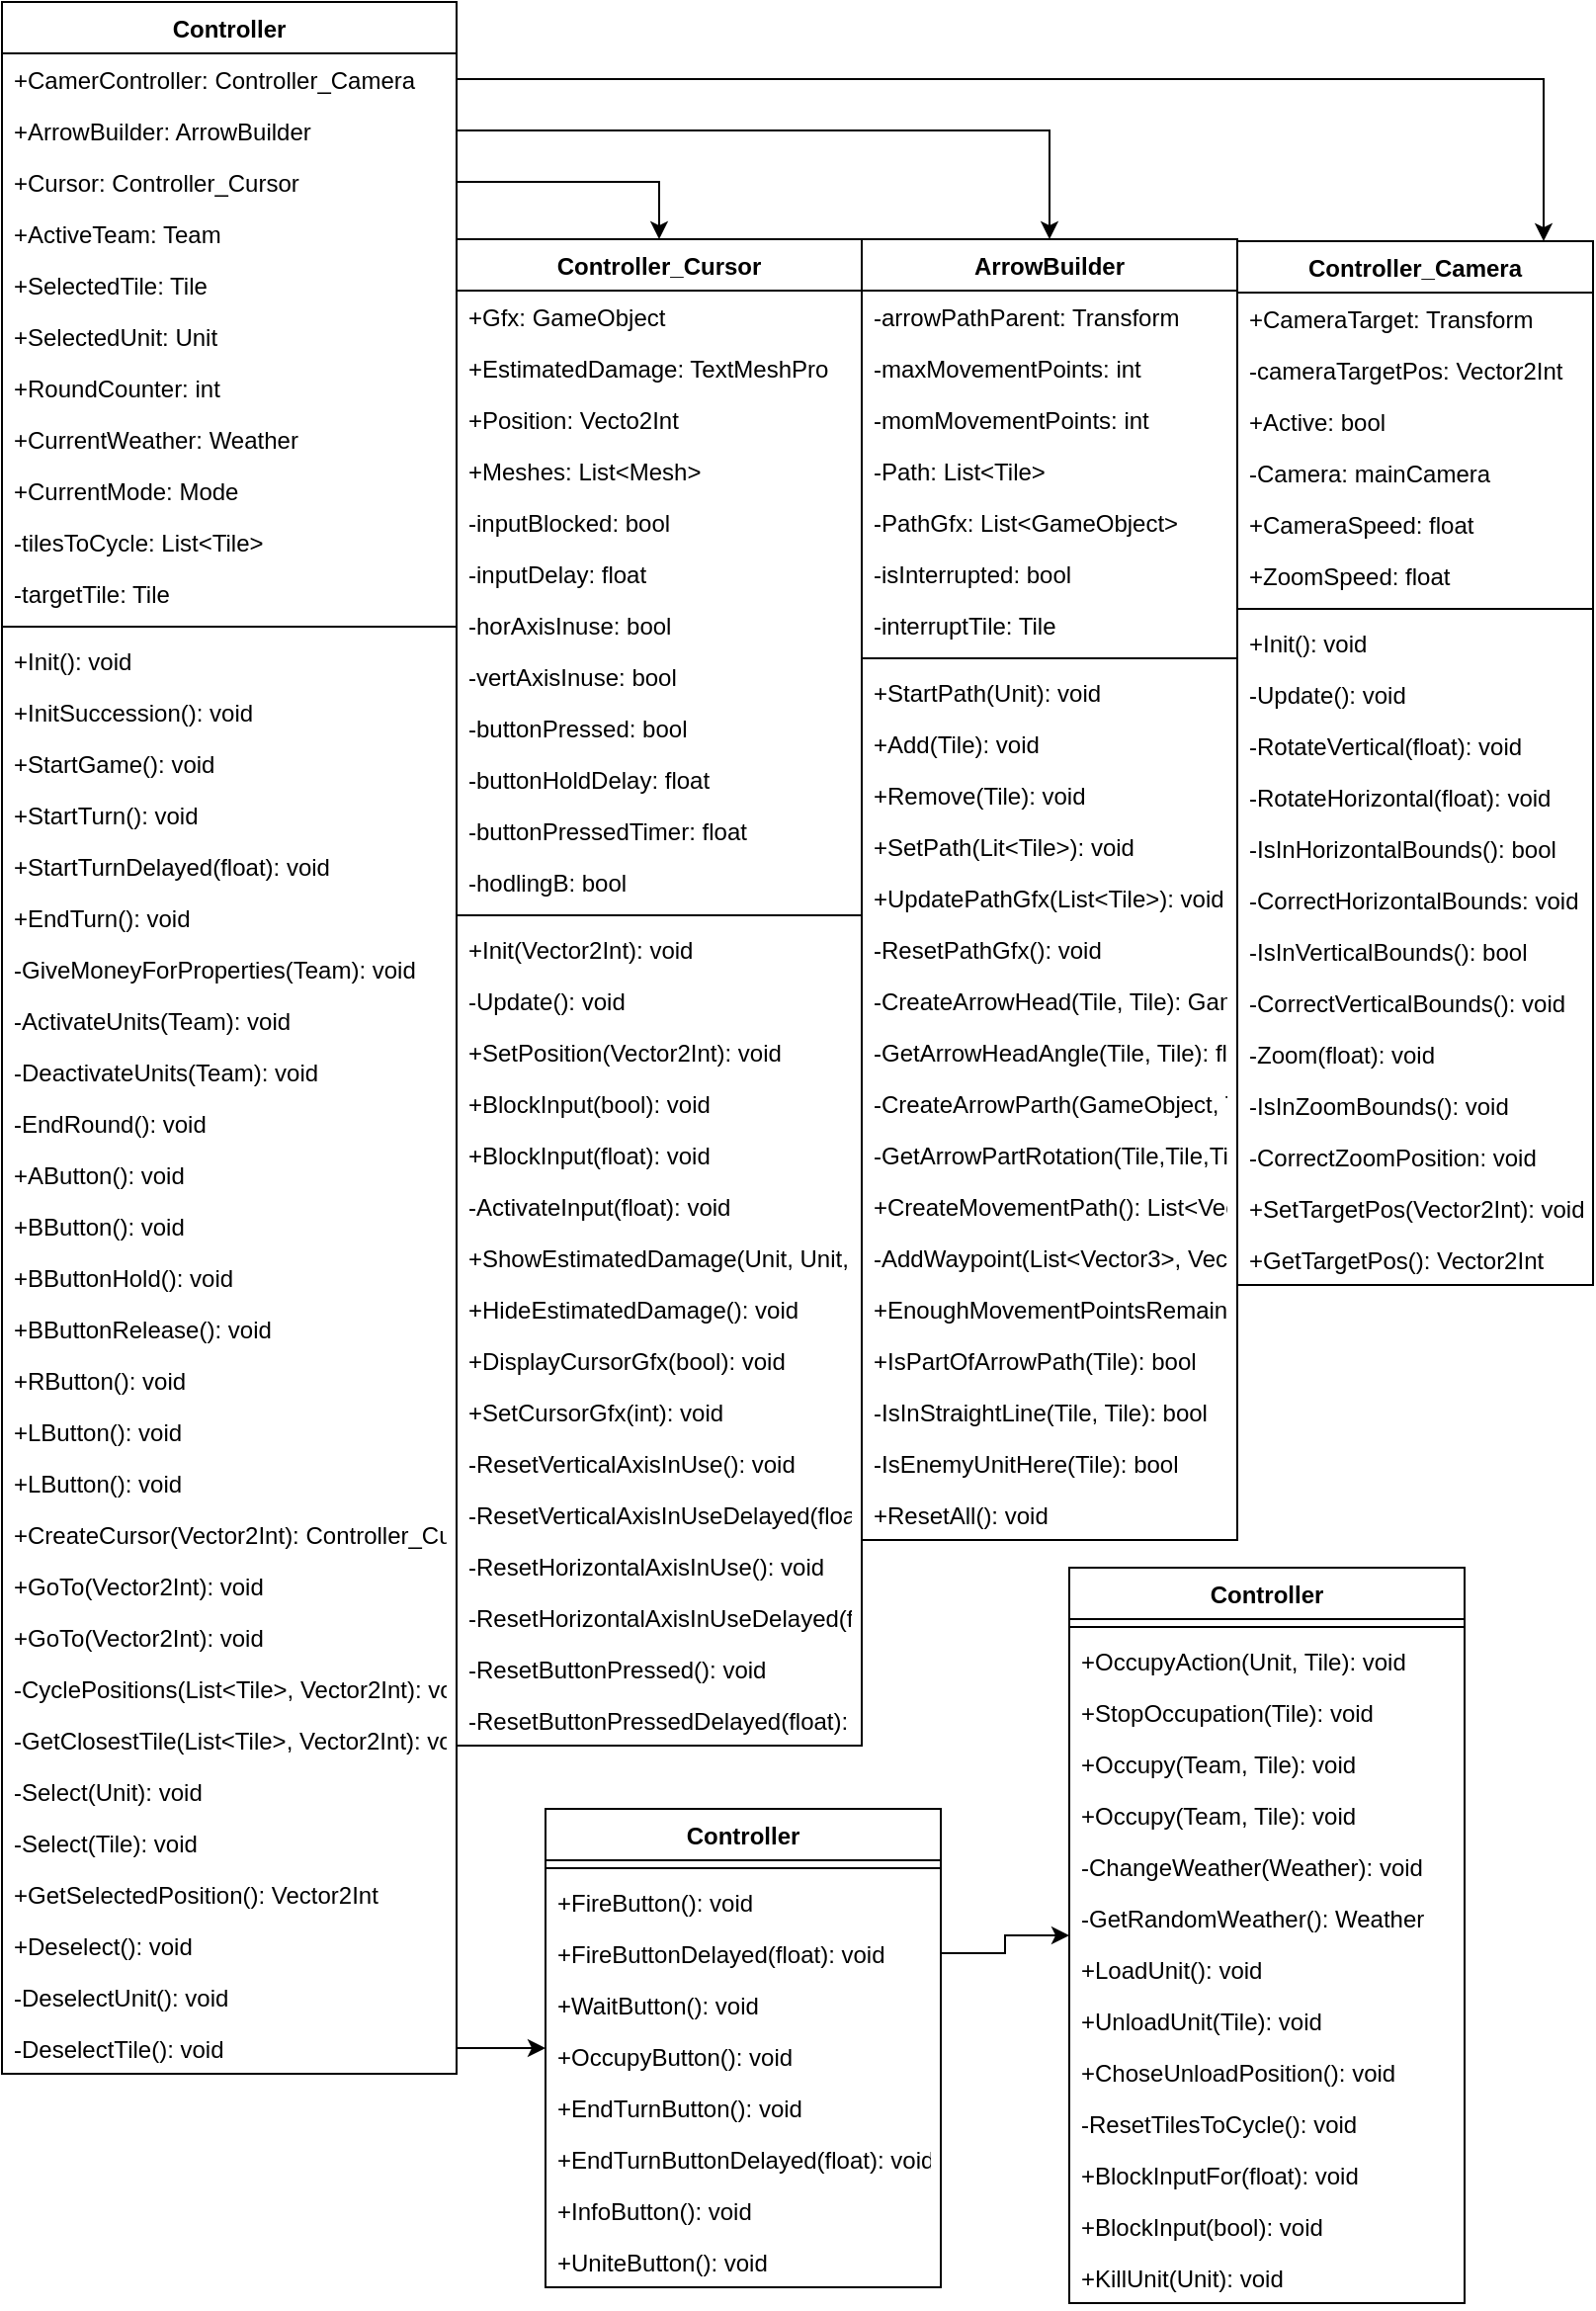 <mxfile pages="1" version="11.2.3" type="device"><diagram id="jUNLaqBhP2orCEjsj9eJ" name="Page-1"><mxGraphModel dx="1422" dy="771" grid="1" gridSize="10" guides="1" tooltips="1" connect="1" arrows="1" fold="1" page="1" pageScale="1" pageWidth="827" pageHeight="1169" math="0" shadow="0"><root><mxCell id="0"/><mxCell id="1" parent="0"/><mxCell id="nYcJ9a5ZIJNiOJk-tny_-1" value="Controller" style="swimlane;fontStyle=1;align=center;verticalAlign=top;childLayout=stackLayout;horizontal=1;startSize=26;horizontalStack=0;resizeParent=1;resizeParentMax=0;resizeLast=0;collapsible=1;marginBottom=0;" vertex="1" parent="1"><mxGeometry width="230" height="1048" as="geometry"/></mxCell><mxCell id="nYcJ9a5ZIJNiOJk-tny_-2" value="+CamerController: Controller_Camera" style="text;strokeColor=none;fillColor=none;align=left;verticalAlign=top;spacingLeft=4;spacingRight=4;overflow=hidden;rotatable=0;points=[[0,0.5],[1,0.5]];portConstraint=eastwest;" vertex="1" parent="nYcJ9a5ZIJNiOJk-tny_-1"><mxGeometry y="26" width="230" height="26" as="geometry"/></mxCell><mxCell id="nYcJ9a5ZIJNiOJk-tny_-5" value="+ArrowBuilder: ArrowBuilder" style="text;strokeColor=none;fillColor=none;align=left;verticalAlign=top;spacingLeft=4;spacingRight=4;overflow=hidden;rotatable=0;points=[[0,0.5],[1,0.5]];portConstraint=eastwest;" vertex="1" parent="nYcJ9a5ZIJNiOJk-tny_-1"><mxGeometry y="52" width="230" height="26" as="geometry"/></mxCell><mxCell id="nYcJ9a5ZIJNiOJk-tny_-6" value="+Cursor: Controller_Cursor" style="text;strokeColor=none;fillColor=none;align=left;verticalAlign=top;spacingLeft=4;spacingRight=4;overflow=hidden;rotatable=0;points=[[0,0.5],[1,0.5]];portConstraint=eastwest;" vertex="1" parent="nYcJ9a5ZIJNiOJk-tny_-1"><mxGeometry y="78" width="230" height="26" as="geometry"/></mxCell><mxCell id="nYcJ9a5ZIJNiOJk-tny_-7" value="+ActiveTeam: Team" style="text;strokeColor=none;fillColor=none;align=left;verticalAlign=top;spacingLeft=4;spacingRight=4;overflow=hidden;rotatable=0;points=[[0,0.5],[1,0.5]];portConstraint=eastwest;" vertex="1" parent="nYcJ9a5ZIJNiOJk-tny_-1"><mxGeometry y="104" width="230" height="26" as="geometry"/></mxCell><mxCell id="nYcJ9a5ZIJNiOJk-tny_-8" value="+SelectedTile: Tile" style="text;strokeColor=none;fillColor=none;align=left;verticalAlign=top;spacingLeft=4;spacingRight=4;overflow=hidden;rotatable=0;points=[[0,0.5],[1,0.5]];portConstraint=eastwest;" vertex="1" parent="nYcJ9a5ZIJNiOJk-tny_-1"><mxGeometry y="130" width="230" height="26" as="geometry"/></mxCell><mxCell id="nYcJ9a5ZIJNiOJk-tny_-9" value="+SelectedUnit: Unit" style="text;strokeColor=none;fillColor=none;align=left;verticalAlign=top;spacingLeft=4;spacingRight=4;overflow=hidden;rotatable=0;points=[[0,0.5],[1,0.5]];portConstraint=eastwest;" vertex="1" parent="nYcJ9a5ZIJNiOJk-tny_-1"><mxGeometry y="156" width="230" height="26" as="geometry"/></mxCell><mxCell id="nYcJ9a5ZIJNiOJk-tny_-10" value="+RoundCounter: int" style="text;strokeColor=none;fillColor=none;align=left;verticalAlign=top;spacingLeft=4;spacingRight=4;overflow=hidden;rotatable=0;points=[[0,0.5],[1,0.5]];portConstraint=eastwest;" vertex="1" parent="nYcJ9a5ZIJNiOJk-tny_-1"><mxGeometry y="182" width="230" height="26" as="geometry"/></mxCell><mxCell id="nYcJ9a5ZIJNiOJk-tny_-11" value="+CurrentWeather: Weather" style="text;strokeColor=none;fillColor=none;align=left;verticalAlign=top;spacingLeft=4;spacingRight=4;overflow=hidden;rotatable=0;points=[[0,0.5],[1,0.5]];portConstraint=eastwest;" vertex="1" parent="nYcJ9a5ZIJNiOJk-tny_-1"><mxGeometry y="208" width="230" height="26" as="geometry"/></mxCell><mxCell id="nYcJ9a5ZIJNiOJk-tny_-12" value="+CurrentMode: Mode" style="text;strokeColor=none;fillColor=none;align=left;verticalAlign=top;spacingLeft=4;spacingRight=4;overflow=hidden;rotatable=0;points=[[0,0.5],[1,0.5]];portConstraint=eastwest;" vertex="1" parent="nYcJ9a5ZIJNiOJk-tny_-1"><mxGeometry y="234" width="230" height="26" as="geometry"/></mxCell><mxCell id="nYcJ9a5ZIJNiOJk-tny_-13" value="-tilesToCycle: List&lt;Tile&gt;" style="text;strokeColor=none;fillColor=none;align=left;verticalAlign=top;spacingLeft=4;spacingRight=4;overflow=hidden;rotatable=0;points=[[0,0.5],[1,0.5]];portConstraint=eastwest;" vertex="1" parent="nYcJ9a5ZIJNiOJk-tny_-1"><mxGeometry y="260" width="230" height="26" as="geometry"/></mxCell><mxCell id="nYcJ9a5ZIJNiOJk-tny_-14" value="-targetTile: Tile" style="text;strokeColor=none;fillColor=none;align=left;verticalAlign=top;spacingLeft=4;spacingRight=4;overflow=hidden;rotatable=0;points=[[0,0.5],[1,0.5]];portConstraint=eastwest;" vertex="1" parent="nYcJ9a5ZIJNiOJk-tny_-1"><mxGeometry y="286" width="230" height="26" as="geometry"/></mxCell><mxCell id="nYcJ9a5ZIJNiOJk-tny_-3" value="" style="line;strokeWidth=1;fillColor=none;align=left;verticalAlign=middle;spacingTop=-1;spacingLeft=3;spacingRight=3;rotatable=0;labelPosition=right;points=[];portConstraint=eastwest;" vertex="1" parent="nYcJ9a5ZIJNiOJk-tny_-1"><mxGeometry y="312" width="230" height="8" as="geometry"/></mxCell><mxCell id="nYcJ9a5ZIJNiOJk-tny_-4" value="+Init(): void" style="text;strokeColor=none;fillColor=none;align=left;verticalAlign=top;spacingLeft=4;spacingRight=4;overflow=hidden;rotatable=0;points=[[0,0.5],[1,0.5]];portConstraint=eastwest;" vertex="1" parent="nYcJ9a5ZIJNiOJk-tny_-1"><mxGeometry y="320" width="230" height="26" as="geometry"/></mxCell><mxCell id="nYcJ9a5ZIJNiOJk-tny_-15" value="+InitSuccession(): void" style="text;strokeColor=none;fillColor=none;align=left;verticalAlign=top;spacingLeft=4;spacingRight=4;overflow=hidden;rotatable=0;points=[[0,0.5],[1,0.5]];portConstraint=eastwest;" vertex="1" parent="nYcJ9a5ZIJNiOJk-tny_-1"><mxGeometry y="346" width="230" height="26" as="geometry"/></mxCell><mxCell id="nYcJ9a5ZIJNiOJk-tny_-16" value="+StartGame(): void" style="text;strokeColor=none;fillColor=none;align=left;verticalAlign=top;spacingLeft=4;spacingRight=4;overflow=hidden;rotatable=0;points=[[0,0.5],[1,0.5]];portConstraint=eastwest;" vertex="1" parent="nYcJ9a5ZIJNiOJk-tny_-1"><mxGeometry y="372" width="230" height="26" as="geometry"/></mxCell><mxCell id="nYcJ9a5ZIJNiOJk-tny_-17" value="+StartTurn(): void" style="text;strokeColor=none;fillColor=none;align=left;verticalAlign=top;spacingLeft=4;spacingRight=4;overflow=hidden;rotatable=0;points=[[0,0.5],[1,0.5]];portConstraint=eastwest;" vertex="1" parent="nYcJ9a5ZIJNiOJk-tny_-1"><mxGeometry y="398" width="230" height="26" as="geometry"/></mxCell><mxCell id="nYcJ9a5ZIJNiOJk-tny_-18" value="+StartTurnDelayed(float): void" style="text;strokeColor=none;fillColor=none;align=left;verticalAlign=top;spacingLeft=4;spacingRight=4;overflow=hidden;rotatable=0;points=[[0,0.5],[1,0.5]];portConstraint=eastwest;" vertex="1" parent="nYcJ9a5ZIJNiOJk-tny_-1"><mxGeometry y="424" width="230" height="26" as="geometry"/></mxCell><mxCell id="nYcJ9a5ZIJNiOJk-tny_-19" value="+EndTurn(): void" style="text;strokeColor=none;fillColor=none;align=left;verticalAlign=top;spacingLeft=4;spacingRight=4;overflow=hidden;rotatable=0;points=[[0,0.5],[1,0.5]];portConstraint=eastwest;" vertex="1" parent="nYcJ9a5ZIJNiOJk-tny_-1"><mxGeometry y="450" width="230" height="26" as="geometry"/></mxCell><mxCell id="nYcJ9a5ZIJNiOJk-tny_-20" value="-GiveMoneyForProperties(Team): void" style="text;strokeColor=none;fillColor=none;align=left;verticalAlign=top;spacingLeft=4;spacingRight=4;overflow=hidden;rotatable=0;points=[[0,0.5],[1,0.5]];portConstraint=eastwest;" vertex="1" parent="nYcJ9a5ZIJNiOJk-tny_-1"><mxGeometry y="476" width="230" height="26" as="geometry"/></mxCell><mxCell id="nYcJ9a5ZIJNiOJk-tny_-21" value="-ActivateUnits(Team): void" style="text;strokeColor=none;fillColor=none;align=left;verticalAlign=top;spacingLeft=4;spacingRight=4;overflow=hidden;rotatable=0;points=[[0,0.5],[1,0.5]];portConstraint=eastwest;" vertex="1" parent="nYcJ9a5ZIJNiOJk-tny_-1"><mxGeometry y="502" width="230" height="26" as="geometry"/></mxCell><mxCell id="nYcJ9a5ZIJNiOJk-tny_-22" value="-DeactivateUnits(Team): void" style="text;strokeColor=none;fillColor=none;align=left;verticalAlign=top;spacingLeft=4;spacingRight=4;overflow=hidden;rotatable=0;points=[[0,0.5],[1,0.5]];portConstraint=eastwest;" vertex="1" parent="nYcJ9a5ZIJNiOJk-tny_-1"><mxGeometry y="528" width="230" height="26" as="geometry"/></mxCell><mxCell id="nYcJ9a5ZIJNiOJk-tny_-23" value="-EndRound(): void" style="text;strokeColor=none;fillColor=none;align=left;verticalAlign=top;spacingLeft=4;spacingRight=4;overflow=hidden;rotatable=0;points=[[0,0.5],[1,0.5]];portConstraint=eastwest;" vertex="1" parent="nYcJ9a5ZIJNiOJk-tny_-1"><mxGeometry y="554" width="230" height="26" as="geometry"/></mxCell><mxCell id="nYcJ9a5ZIJNiOJk-tny_-24" value="+AButton(): void" style="text;strokeColor=none;fillColor=none;align=left;verticalAlign=top;spacingLeft=4;spacingRight=4;overflow=hidden;rotatable=0;points=[[0,0.5],[1,0.5]];portConstraint=eastwest;" vertex="1" parent="nYcJ9a5ZIJNiOJk-tny_-1"><mxGeometry y="580" width="230" height="26" as="geometry"/></mxCell><mxCell id="nYcJ9a5ZIJNiOJk-tny_-25" value="+BButton(): void" style="text;strokeColor=none;fillColor=none;align=left;verticalAlign=top;spacingLeft=4;spacingRight=4;overflow=hidden;rotatable=0;points=[[0,0.5],[1,0.5]];portConstraint=eastwest;" vertex="1" parent="nYcJ9a5ZIJNiOJk-tny_-1"><mxGeometry y="606" width="230" height="26" as="geometry"/></mxCell><mxCell id="nYcJ9a5ZIJNiOJk-tny_-26" value="+BButtonHold(): void" style="text;strokeColor=none;fillColor=none;align=left;verticalAlign=top;spacingLeft=4;spacingRight=4;overflow=hidden;rotatable=0;points=[[0,0.5],[1,0.5]];portConstraint=eastwest;" vertex="1" parent="nYcJ9a5ZIJNiOJk-tny_-1"><mxGeometry y="632" width="230" height="26" as="geometry"/></mxCell><mxCell id="nYcJ9a5ZIJNiOJk-tny_-27" value="+BButtonRelease(): void" style="text;strokeColor=none;fillColor=none;align=left;verticalAlign=top;spacingLeft=4;spacingRight=4;overflow=hidden;rotatable=0;points=[[0,0.5],[1,0.5]];portConstraint=eastwest;" vertex="1" parent="nYcJ9a5ZIJNiOJk-tny_-1"><mxGeometry y="658" width="230" height="26" as="geometry"/></mxCell><mxCell id="nYcJ9a5ZIJNiOJk-tny_-28" value="+RButton(): void" style="text;strokeColor=none;fillColor=none;align=left;verticalAlign=top;spacingLeft=4;spacingRight=4;overflow=hidden;rotatable=0;points=[[0,0.5],[1,0.5]];portConstraint=eastwest;" vertex="1" parent="nYcJ9a5ZIJNiOJk-tny_-1"><mxGeometry y="684" width="230" height="26" as="geometry"/></mxCell><mxCell id="nYcJ9a5ZIJNiOJk-tny_-29" value="+LButton(): void" style="text;strokeColor=none;fillColor=none;align=left;verticalAlign=top;spacingLeft=4;spacingRight=4;overflow=hidden;rotatable=0;points=[[0,0.5],[1,0.5]];portConstraint=eastwest;" vertex="1" parent="nYcJ9a5ZIJNiOJk-tny_-1"><mxGeometry y="710" width="230" height="26" as="geometry"/></mxCell><mxCell id="nYcJ9a5ZIJNiOJk-tny_-30" value="+LButton(): void" style="text;strokeColor=none;fillColor=none;align=left;verticalAlign=top;spacingLeft=4;spacingRight=4;overflow=hidden;rotatable=0;points=[[0,0.5],[1,0.5]];portConstraint=eastwest;" vertex="1" parent="nYcJ9a5ZIJNiOJk-tny_-1"><mxGeometry y="736" width="230" height="26" as="geometry"/></mxCell><mxCell id="nYcJ9a5ZIJNiOJk-tny_-31" value="+CreateCursor(Vector2Int): Controller_Cursor" style="text;strokeColor=none;fillColor=none;align=left;verticalAlign=top;spacingLeft=4;spacingRight=4;overflow=hidden;rotatable=0;points=[[0,0.5],[1,0.5]];portConstraint=eastwest;" vertex="1" parent="nYcJ9a5ZIJNiOJk-tny_-1"><mxGeometry y="762" width="230" height="26" as="geometry"/></mxCell><mxCell id="nYcJ9a5ZIJNiOJk-tny_-32" value="+GoTo(Vector2Int): void" style="text;strokeColor=none;fillColor=none;align=left;verticalAlign=top;spacingLeft=4;spacingRight=4;overflow=hidden;rotatable=0;points=[[0,0.5],[1,0.5]];portConstraint=eastwest;" vertex="1" parent="nYcJ9a5ZIJNiOJk-tny_-1"><mxGeometry y="788" width="230" height="26" as="geometry"/></mxCell><mxCell id="nYcJ9a5ZIJNiOJk-tny_-33" value="+GoTo(Vector2Int): void" style="text;strokeColor=none;fillColor=none;align=left;verticalAlign=top;spacingLeft=4;spacingRight=4;overflow=hidden;rotatable=0;points=[[0,0.5],[1,0.5]];portConstraint=eastwest;" vertex="1" parent="nYcJ9a5ZIJNiOJk-tny_-1"><mxGeometry y="814" width="230" height="26" as="geometry"/></mxCell><mxCell id="nYcJ9a5ZIJNiOJk-tny_-34" value="-CyclePositions(List&lt;Tile&gt;, Vector2Int): void" style="text;strokeColor=none;fillColor=none;align=left;verticalAlign=top;spacingLeft=4;spacingRight=4;overflow=hidden;rotatable=0;points=[[0,0.5],[1,0.5]];portConstraint=eastwest;" vertex="1" parent="nYcJ9a5ZIJNiOJk-tny_-1"><mxGeometry y="840" width="230" height="26" as="geometry"/></mxCell><mxCell id="nYcJ9a5ZIJNiOJk-tny_-35" value="-GetClosestTile(List&lt;Tile&gt;, Vector2Int): void" style="text;strokeColor=none;fillColor=none;align=left;verticalAlign=top;spacingLeft=4;spacingRight=4;overflow=hidden;rotatable=0;points=[[0,0.5],[1,0.5]];portConstraint=eastwest;" vertex="1" parent="nYcJ9a5ZIJNiOJk-tny_-1"><mxGeometry y="866" width="230" height="26" as="geometry"/></mxCell><mxCell id="nYcJ9a5ZIJNiOJk-tny_-36" value="-Select(Unit): void" style="text;strokeColor=none;fillColor=none;align=left;verticalAlign=top;spacingLeft=4;spacingRight=4;overflow=hidden;rotatable=0;points=[[0,0.5],[1,0.5]];portConstraint=eastwest;" vertex="1" parent="nYcJ9a5ZIJNiOJk-tny_-1"><mxGeometry y="892" width="230" height="26" as="geometry"/></mxCell><mxCell id="nYcJ9a5ZIJNiOJk-tny_-37" value="-Select(Tile): void" style="text;strokeColor=none;fillColor=none;align=left;verticalAlign=top;spacingLeft=4;spacingRight=4;overflow=hidden;rotatable=0;points=[[0,0.5],[1,0.5]];portConstraint=eastwest;" vertex="1" parent="nYcJ9a5ZIJNiOJk-tny_-1"><mxGeometry y="918" width="230" height="26" as="geometry"/></mxCell><mxCell id="nYcJ9a5ZIJNiOJk-tny_-38" value="+GetSelectedPosition(): Vector2Int" style="text;strokeColor=none;fillColor=none;align=left;verticalAlign=top;spacingLeft=4;spacingRight=4;overflow=hidden;rotatable=0;points=[[0,0.5],[1,0.5]];portConstraint=eastwest;" vertex="1" parent="nYcJ9a5ZIJNiOJk-tny_-1"><mxGeometry y="944" width="230" height="26" as="geometry"/></mxCell><mxCell id="nYcJ9a5ZIJNiOJk-tny_-39" value="+Deselect(): void" style="text;strokeColor=none;fillColor=none;align=left;verticalAlign=top;spacingLeft=4;spacingRight=4;overflow=hidden;rotatable=0;points=[[0,0.5],[1,0.5]];portConstraint=eastwest;" vertex="1" parent="nYcJ9a5ZIJNiOJk-tny_-1"><mxGeometry y="970" width="230" height="26" as="geometry"/></mxCell><mxCell id="nYcJ9a5ZIJNiOJk-tny_-40" value="-DeselectUnit(): void" style="text;strokeColor=none;fillColor=none;align=left;verticalAlign=top;spacingLeft=4;spacingRight=4;overflow=hidden;rotatable=0;points=[[0,0.5],[1,0.5]];portConstraint=eastwest;" vertex="1" parent="nYcJ9a5ZIJNiOJk-tny_-1"><mxGeometry y="996" width="230" height="26" as="geometry"/></mxCell><mxCell id="nYcJ9a5ZIJNiOJk-tny_-41" value="-DeselectTile(): void" style="text;strokeColor=none;fillColor=none;align=left;verticalAlign=top;spacingLeft=4;spacingRight=4;overflow=hidden;rotatable=0;points=[[0,0.5],[1,0.5]];portConstraint=eastwest;" vertex="1" parent="nYcJ9a5ZIJNiOJk-tny_-1"><mxGeometry y="1022" width="230" height="26" as="geometry"/></mxCell><mxCell id="nYcJ9a5ZIJNiOJk-tny_-43" value="Controller" style="swimlane;fontStyle=1;align=center;verticalAlign=top;childLayout=stackLayout;horizontal=1;startSize=26;horizontalStack=0;resizeParent=1;resizeParentMax=0;resizeLast=0;collapsible=1;marginBottom=0;" vertex="1" parent="1"><mxGeometry x="540" y="792" width="200" height="372" as="geometry"/></mxCell><mxCell id="nYcJ9a5ZIJNiOJk-tny_-45" value="" style="line;strokeWidth=1;fillColor=none;align=left;verticalAlign=middle;spacingTop=-1;spacingLeft=3;spacingRight=3;rotatable=0;labelPosition=right;points=[];portConstraint=eastwest;" vertex="1" parent="nYcJ9a5ZIJNiOJk-tny_-43"><mxGeometry y="26" width="200" height="8" as="geometry"/></mxCell><mxCell id="nYcJ9a5ZIJNiOJk-tny_-56" value="+OccupyAction(Unit, Tile): void" style="text;strokeColor=none;fillColor=none;align=left;verticalAlign=top;spacingLeft=4;spacingRight=4;overflow=hidden;rotatable=0;points=[[0,0.5],[1,0.5]];portConstraint=eastwest;" vertex="1" parent="nYcJ9a5ZIJNiOJk-tny_-43"><mxGeometry y="34" width="200" height="26" as="geometry"/></mxCell><mxCell id="nYcJ9a5ZIJNiOJk-tny_-57" value="+StopOccupation(Tile): void" style="text;strokeColor=none;fillColor=none;align=left;verticalAlign=top;spacingLeft=4;spacingRight=4;overflow=hidden;rotatable=0;points=[[0,0.5],[1,0.5]];portConstraint=eastwest;" vertex="1" parent="nYcJ9a5ZIJNiOJk-tny_-43"><mxGeometry y="60" width="200" height="26" as="geometry"/></mxCell><mxCell id="nYcJ9a5ZIJNiOJk-tny_-58" value="+Occupy(Team, Tile): void" style="text;strokeColor=none;fillColor=none;align=left;verticalAlign=top;spacingLeft=4;spacingRight=4;overflow=hidden;rotatable=0;points=[[0,0.5],[1,0.5]];portConstraint=eastwest;" vertex="1" parent="nYcJ9a5ZIJNiOJk-tny_-43"><mxGeometry y="86" width="200" height="26" as="geometry"/></mxCell><mxCell id="nYcJ9a5ZIJNiOJk-tny_-59" value="+Occupy(Team, Tile): void" style="text;strokeColor=none;fillColor=none;align=left;verticalAlign=top;spacingLeft=4;spacingRight=4;overflow=hidden;rotatable=0;points=[[0,0.5],[1,0.5]];portConstraint=eastwest;" vertex="1" parent="nYcJ9a5ZIJNiOJk-tny_-43"><mxGeometry y="112" width="200" height="26" as="geometry"/></mxCell><mxCell id="nYcJ9a5ZIJNiOJk-tny_-60" value="-ChangeWeather(Weather): void" style="text;strokeColor=none;fillColor=none;align=left;verticalAlign=top;spacingLeft=4;spacingRight=4;overflow=hidden;rotatable=0;points=[[0,0.5],[1,0.5]];portConstraint=eastwest;" vertex="1" parent="nYcJ9a5ZIJNiOJk-tny_-43"><mxGeometry y="138" width="200" height="26" as="geometry"/></mxCell><mxCell id="nYcJ9a5ZIJNiOJk-tny_-61" value="-GetRandomWeather(): Weather" style="text;strokeColor=none;fillColor=none;align=left;verticalAlign=top;spacingLeft=4;spacingRight=4;overflow=hidden;rotatable=0;points=[[0,0.5],[1,0.5]];portConstraint=eastwest;" vertex="1" parent="nYcJ9a5ZIJNiOJk-tny_-43"><mxGeometry y="164" width="200" height="26" as="geometry"/></mxCell><mxCell id="nYcJ9a5ZIJNiOJk-tny_-62" value="+LoadUnit(): void" style="text;strokeColor=none;fillColor=none;align=left;verticalAlign=top;spacingLeft=4;spacingRight=4;overflow=hidden;rotatable=0;points=[[0,0.5],[1,0.5]];portConstraint=eastwest;" vertex="1" parent="nYcJ9a5ZIJNiOJk-tny_-43"><mxGeometry y="190" width="200" height="26" as="geometry"/></mxCell><mxCell id="nYcJ9a5ZIJNiOJk-tny_-63" value="+UnloadUnit(Tile): void" style="text;strokeColor=none;fillColor=none;align=left;verticalAlign=top;spacingLeft=4;spacingRight=4;overflow=hidden;rotatable=0;points=[[0,0.5],[1,0.5]];portConstraint=eastwest;" vertex="1" parent="nYcJ9a5ZIJNiOJk-tny_-43"><mxGeometry y="216" width="200" height="26" as="geometry"/></mxCell><mxCell id="nYcJ9a5ZIJNiOJk-tny_-64" value="+ChoseUnloadPosition(): void" style="text;strokeColor=none;fillColor=none;align=left;verticalAlign=top;spacingLeft=4;spacingRight=4;overflow=hidden;rotatable=0;points=[[0,0.5],[1,0.5]];portConstraint=eastwest;" vertex="1" parent="nYcJ9a5ZIJNiOJk-tny_-43"><mxGeometry y="242" width="200" height="26" as="geometry"/></mxCell><mxCell id="nYcJ9a5ZIJNiOJk-tny_-65" value="-ResetTilesToCycle(): void" style="text;strokeColor=none;fillColor=none;align=left;verticalAlign=top;spacingLeft=4;spacingRight=4;overflow=hidden;rotatable=0;points=[[0,0.5],[1,0.5]];portConstraint=eastwest;" vertex="1" parent="nYcJ9a5ZIJNiOJk-tny_-43"><mxGeometry y="268" width="200" height="26" as="geometry"/></mxCell><mxCell id="nYcJ9a5ZIJNiOJk-tny_-66" value="+BlockInputFor(float): void" style="text;strokeColor=none;fillColor=none;align=left;verticalAlign=top;spacingLeft=4;spacingRight=4;overflow=hidden;rotatable=0;points=[[0,0.5],[1,0.5]];portConstraint=eastwest;" vertex="1" parent="nYcJ9a5ZIJNiOJk-tny_-43"><mxGeometry y="294" width="200" height="26" as="geometry"/></mxCell><mxCell id="nYcJ9a5ZIJNiOJk-tny_-67" value="+BlockInput(bool): void" style="text;strokeColor=none;fillColor=none;align=left;verticalAlign=top;spacingLeft=4;spacingRight=4;overflow=hidden;rotatable=0;points=[[0,0.5],[1,0.5]];portConstraint=eastwest;" vertex="1" parent="nYcJ9a5ZIJNiOJk-tny_-43"><mxGeometry y="320" width="200" height="26" as="geometry"/></mxCell><mxCell id="nYcJ9a5ZIJNiOJk-tny_-68" value="+KillUnit(Unit): void" style="text;strokeColor=none;fillColor=none;align=left;verticalAlign=top;spacingLeft=4;spacingRight=4;overflow=hidden;rotatable=0;points=[[0,0.5],[1,0.5]];portConstraint=eastwest;" vertex="1" parent="nYcJ9a5ZIJNiOJk-tny_-43"><mxGeometry y="346" width="200" height="26" as="geometry"/></mxCell><mxCell id="nYcJ9a5ZIJNiOJk-tny_-70" value="Controller_Camera" style="swimlane;fontStyle=1;align=center;verticalAlign=top;childLayout=stackLayout;horizontal=1;startSize=26;horizontalStack=0;resizeParent=1;resizeParentMax=0;resizeLast=0;collapsible=1;marginBottom=0;" vertex="1" parent="1"><mxGeometry x="625" y="121" width="180" height="528" as="geometry"/></mxCell><mxCell id="nYcJ9a5ZIJNiOJk-tny_-71" value="+CameraTarget: Transform" style="text;strokeColor=none;fillColor=none;align=left;verticalAlign=top;spacingLeft=4;spacingRight=4;overflow=hidden;rotatable=0;points=[[0,0.5],[1,0.5]];portConstraint=eastwest;" vertex="1" parent="nYcJ9a5ZIJNiOJk-tny_-70"><mxGeometry y="26" width="180" height="26" as="geometry"/></mxCell><mxCell id="nYcJ9a5ZIJNiOJk-tny_-74" value="-cameraTargetPos: Vector2Int" style="text;strokeColor=none;fillColor=none;align=left;verticalAlign=top;spacingLeft=4;spacingRight=4;overflow=hidden;rotatable=0;points=[[0,0.5],[1,0.5]];portConstraint=eastwest;" vertex="1" parent="nYcJ9a5ZIJNiOJk-tny_-70"><mxGeometry y="52" width="180" height="26" as="geometry"/></mxCell><mxCell id="nYcJ9a5ZIJNiOJk-tny_-75" value="+Active: bool" style="text;strokeColor=none;fillColor=none;align=left;verticalAlign=top;spacingLeft=4;spacingRight=4;overflow=hidden;rotatable=0;points=[[0,0.5],[1,0.5]];portConstraint=eastwest;" vertex="1" parent="nYcJ9a5ZIJNiOJk-tny_-70"><mxGeometry y="78" width="180" height="26" as="geometry"/></mxCell><mxCell id="nYcJ9a5ZIJNiOJk-tny_-76" value="-Camera: mainCamera" style="text;strokeColor=none;fillColor=none;align=left;verticalAlign=top;spacingLeft=4;spacingRight=4;overflow=hidden;rotatable=0;points=[[0,0.5],[1,0.5]];portConstraint=eastwest;" vertex="1" parent="nYcJ9a5ZIJNiOJk-tny_-70"><mxGeometry y="104" width="180" height="26" as="geometry"/></mxCell><mxCell id="nYcJ9a5ZIJNiOJk-tny_-77" value="+CameraSpeed: float" style="text;strokeColor=none;fillColor=none;align=left;verticalAlign=top;spacingLeft=4;spacingRight=4;overflow=hidden;rotatable=0;points=[[0,0.5],[1,0.5]];portConstraint=eastwest;" vertex="1" parent="nYcJ9a5ZIJNiOJk-tny_-70"><mxGeometry y="130" width="180" height="26" as="geometry"/></mxCell><mxCell id="nYcJ9a5ZIJNiOJk-tny_-78" value="+ZoomSpeed: float" style="text;strokeColor=none;fillColor=none;align=left;verticalAlign=top;spacingLeft=4;spacingRight=4;overflow=hidden;rotatable=0;points=[[0,0.5],[1,0.5]];portConstraint=eastwest;" vertex="1" parent="nYcJ9a5ZIJNiOJk-tny_-70"><mxGeometry y="156" width="180" height="26" as="geometry"/></mxCell><mxCell id="nYcJ9a5ZIJNiOJk-tny_-72" value="" style="line;strokeWidth=1;fillColor=none;align=left;verticalAlign=middle;spacingTop=-1;spacingLeft=3;spacingRight=3;rotatable=0;labelPosition=right;points=[];portConstraint=eastwest;" vertex="1" parent="nYcJ9a5ZIJNiOJk-tny_-70"><mxGeometry y="182" width="180" height="8" as="geometry"/></mxCell><mxCell id="nYcJ9a5ZIJNiOJk-tny_-73" value="+Init(): void" style="text;strokeColor=none;fillColor=none;align=left;verticalAlign=top;spacingLeft=4;spacingRight=4;overflow=hidden;rotatable=0;points=[[0,0.5],[1,0.5]];portConstraint=eastwest;" vertex="1" parent="nYcJ9a5ZIJNiOJk-tny_-70"><mxGeometry y="190" width="180" height="26" as="geometry"/></mxCell><mxCell id="nYcJ9a5ZIJNiOJk-tny_-79" value="-Update(): void" style="text;strokeColor=none;fillColor=none;align=left;verticalAlign=top;spacingLeft=4;spacingRight=4;overflow=hidden;rotatable=0;points=[[0,0.5],[1,0.5]];portConstraint=eastwest;" vertex="1" parent="nYcJ9a5ZIJNiOJk-tny_-70"><mxGeometry y="216" width="180" height="26" as="geometry"/></mxCell><mxCell id="nYcJ9a5ZIJNiOJk-tny_-80" value="-RotateVertical(float): void" style="text;strokeColor=none;fillColor=none;align=left;verticalAlign=top;spacingLeft=4;spacingRight=4;overflow=hidden;rotatable=0;points=[[0,0.5],[1,0.5]];portConstraint=eastwest;" vertex="1" parent="nYcJ9a5ZIJNiOJk-tny_-70"><mxGeometry y="242" width="180" height="26" as="geometry"/></mxCell><mxCell id="nYcJ9a5ZIJNiOJk-tny_-81" value="-RotateHorizontal(float): void" style="text;strokeColor=none;fillColor=none;align=left;verticalAlign=top;spacingLeft=4;spacingRight=4;overflow=hidden;rotatable=0;points=[[0,0.5],[1,0.5]];portConstraint=eastwest;" vertex="1" parent="nYcJ9a5ZIJNiOJk-tny_-70"><mxGeometry y="268" width="180" height="26" as="geometry"/></mxCell><mxCell id="nYcJ9a5ZIJNiOJk-tny_-82" value="-IsInHorizontalBounds(): bool" style="text;strokeColor=none;fillColor=none;align=left;verticalAlign=top;spacingLeft=4;spacingRight=4;overflow=hidden;rotatable=0;points=[[0,0.5],[1,0.5]];portConstraint=eastwest;" vertex="1" parent="nYcJ9a5ZIJNiOJk-tny_-70"><mxGeometry y="294" width="180" height="26" as="geometry"/></mxCell><mxCell id="nYcJ9a5ZIJNiOJk-tny_-83" value="-CorrectHorizontalBounds: void" style="text;strokeColor=none;fillColor=none;align=left;verticalAlign=top;spacingLeft=4;spacingRight=4;overflow=hidden;rotatable=0;points=[[0,0.5],[1,0.5]];portConstraint=eastwest;" vertex="1" parent="nYcJ9a5ZIJNiOJk-tny_-70"><mxGeometry y="320" width="180" height="26" as="geometry"/></mxCell><mxCell id="nYcJ9a5ZIJNiOJk-tny_-84" value="-IsInVerticalBounds(): bool" style="text;strokeColor=none;fillColor=none;align=left;verticalAlign=top;spacingLeft=4;spacingRight=4;overflow=hidden;rotatable=0;points=[[0,0.5],[1,0.5]];portConstraint=eastwest;" vertex="1" parent="nYcJ9a5ZIJNiOJk-tny_-70"><mxGeometry y="346" width="180" height="26" as="geometry"/></mxCell><mxCell id="nYcJ9a5ZIJNiOJk-tny_-85" value="-CorrectVerticalBounds(): void" style="text;strokeColor=none;fillColor=none;align=left;verticalAlign=top;spacingLeft=4;spacingRight=4;overflow=hidden;rotatable=0;points=[[0,0.5],[1,0.5]];portConstraint=eastwest;" vertex="1" parent="nYcJ9a5ZIJNiOJk-tny_-70"><mxGeometry y="372" width="180" height="26" as="geometry"/></mxCell><mxCell id="nYcJ9a5ZIJNiOJk-tny_-86" value="-Zoom(float): void" style="text;strokeColor=none;fillColor=none;align=left;verticalAlign=top;spacingLeft=4;spacingRight=4;overflow=hidden;rotatable=0;points=[[0,0.5],[1,0.5]];portConstraint=eastwest;" vertex="1" parent="nYcJ9a5ZIJNiOJk-tny_-70"><mxGeometry y="398" width="180" height="26" as="geometry"/></mxCell><mxCell id="nYcJ9a5ZIJNiOJk-tny_-87" value="-IsInZoomBounds(): void" style="text;strokeColor=none;fillColor=none;align=left;verticalAlign=top;spacingLeft=4;spacingRight=4;overflow=hidden;rotatable=0;points=[[0,0.5],[1,0.5]];portConstraint=eastwest;" vertex="1" parent="nYcJ9a5ZIJNiOJk-tny_-70"><mxGeometry y="424" width="180" height="26" as="geometry"/></mxCell><mxCell id="nYcJ9a5ZIJNiOJk-tny_-88" value="-CorrectZoomPosition: void" style="text;strokeColor=none;fillColor=none;align=left;verticalAlign=top;spacingLeft=4;spacingRight=4;overflow=hidden;rotatable=0;points=[[0,0.5],[1,0.5]];portConstraint=eastwest;" vertex="1" parent="nYcJ9a5ZIJNiOJk-tny_-70"><mxGeometry y="450" width="180" height="26" as="geometry"/></mxCell><mxCell id="nYcJ9a5ZIJNiOJk-tny_-89" value="+SetTargetPos(Vector2Int): void" style="text;strokeColor=none;fillColor=none;align=left;verticalAlign=top;spacingLeft=4;spacingRight=4;overflow=hidden;rotatable=0;points=[[0,0.5],[1,0.5]];portConstraint=eastwest;" vertex="1" parent="nYcJ9a5ZIJNiOJk-tny_-70"><mxGeometry y="476" width="180" height="26" as="geometry"/></mxCell><mxCell id="nYcJ9a5ZIJNiOJk-tny_-90" value="+GetTargetPos(): Vector2Int" style="text;strokeColor=none;fillColor=none;align=left;verticalAlign=top;spacingLeft=4;spacingRight=4;overflow=hidden;rotatable=0;points=[[0,0.5],[1,0.5]];portConstraint=eastwest;" vertex="1" parent="nYcJ9a5ZIJNiOJk-tny_-70"><mxGeometry y="502" width="180" height="26" as="geometry"/></mxCell><mxCell id="nYcJ9a5ZIJNiOJk-tny_-92" value="ArrowBuilder" style="swimlane;fontStyle=1;align=center;verticalAlign=top;childLayout=stackLayout;horizontal=1;startSize=26;horizontalStack=0;resizeParent=1;resizeParentMax=0;resizeLast=0;collapsible=1;marginBottom=0;" vertex="1" parent="1"><mxGeometry x="435" y="120" width="190" height="658" as="geometry"/></mxCell><mxCell id="nYcJ9a5ZIJNiOJk-tny_-93" value="-arrowPathParent: Transform" style="text;strokeColor=none;fillColor=none;align=left;verticalAlign=top;spacingLeft=4;spacingRight=4;overflow=hidden;rotatable=0;points=[[0,0.5],[1,0.5]];portConstraint=eastwest;" vertex="1" parent="nYcJ9a5ZIJNiOJk-tny_-92"><mxGeometry y="26" width="190" height="26" as="geometry"/></mxCell><mxCell id="nYcJ9a5ZIJNiOJk-tny_-96" value="-maxMovementPoints: int" style="text;strokeColor=none;fillColor=none;align=left;verticalAlign=top;spacingLeft=4;spacingRight=4;overflow=hidden;rotatable=0;points=[[0,0.5],[1,0.5]];portConstraint=eastwest;" vertex="1" parent="nYcJ9a5ZIJNiOJk-tny_-92"><mxGeometry y="52" width="190" height="26" as="geometry"/></mxCell><mxCell id="nYcJ9a5ZIJNiOJk-tny_-97" value="-momMovementPoints: int" style="text;strokeColor=none;fillColor=none;align=left;verticalAlign=top;spacingLeft=4;spacingRight=4;overflow=hidden;rotatable=0;points=[[0,0.5],[1,0.5]];portConstraint=eastwest;" vertex="1" parent="nYcJ9a5ZIJNiOJk-tny_-92"><mxGeometry y="78" width="190" height="26" as="geometry"/></mxCell><mxCell id="nYcJ9a5ZIJNiOJk-tny_-98" value="-Path: List&lt;Tile&gt;" style="text;strokeColor=none;fillColor=none;align=left;verticalAlign=top;spacingLeft=4;spacingRight=4;overflow=hidden;rotatable=0;points=[[0,0.5],[1,0.5]];portConstraint=eastwest;" vertex="1" parent="nYcJ9a5ZIJNiOJk-tny_-92"><mxGeometry y="104" width="190" height="26" as="geometry"/></mxCell><mxCell id="nYcJ9a5ZIJNiOJk-tny_-99" value="-PathGfx: List&lt;GameObject&gt;" style="text;strokeColor=none;fillColor=none;align=left;verticalAlign=top;spacingLeft=4;spacingRight=4;overflow=hidden;rotatable=0;points=[[0,0.5],[1,0.5]];portConstraint=eastwest;" vertex="1" parent="nYcJ9a5ZIJNiOJk-tny_-92"><mxGeometry y="130" width="190" height="26" as="geometry"/></mxCell><mxCell id="nYcJ9a5ZIJNiOJk-tny_-100" value="-isInterrupted: bool" style="text;strokeColor=none;fillColor=none;align=left;verticalAlign=top;spacingLeft=4;spacingRight=4;overflow=hidden;rotatable=0;points=[[0,0.5],[1,0.5]];portConstraint=eastwest;" vertex="1" parent="nYcJ9a5ZIJNiOJk-tny_-92"><mxGeometry y="156" width="190" height="26" as="geometry"/></mxCell><mxCell id="nYcJ9a5ZIJNiOJk-tny_-101" value="-interruptTile: Tile" style="text;strokeColor=none;fillColor=none;align=left;verticalAlign=top;spacingLeft=4;spacingRight=4;overflow=hidden;rotatable=0;points=[[0,0.5],[1,0.5]];portConstraint=eastwest;" vertex="1" parent="nYcJ9a5ZIJNiOJk-tny_-92"><mxGeometry y="182" width="190" height="26" as="geometry"/></mxCell><mxCell id="nYcJ9a5ZIJNiOJk-tny_-94" value="" style="line;strokeWidth=1;fillColor=none;align=left;verticalAlign=middle;spacingTop=-1;spacingLeft=3;spacingRight=3;rotatable=0;labelPosition=right;points=[];portConstraint=eastwest;" vertex="1" parent="nYcJ9a5ZIJNiOJk-tny_-92"><mxGeometry y="208" width="190" height="8" as="geometry"/></mxCell><mxCell id="nYcJ9a5ZIJNiOJk-tny_-95" value="+StartPath(Unit): void" style="text;strokeColor=none;fillColor=none;align=left;verticalAlign=top;spacingLeft=4;spacingRight=4;overflow=hidden;rotatable=0;points=[[0,0.5],[1,0.5]];portConstraint=eastwest;" vertex="1" parent="nYcJ9a5ZIJNiOJk-tny_-92"><mxGeometry y="216" width="190" height="26" as="geometry"/></mxCell><mxCell id="nYcJ9a5ZIJNiOJk-tny_-102" value="+Add(Tile): void" style="text;strokeColor=none;fillColor=none;align=left;verticalAlign=top;spacingLeft=4;spacingRight=4;overflow=hidden;rotatable=0;points=[[0,0.5],[1,0.5]];portConstraint=eastwest;" vertex="1" parent="nYcJ9a5ZIJNiOJk-tny_-92"><mxGeometry y="242" width="190" height="26" as="geometry"/></mxCell><mxCell id="nYcJ9a5ZIJNiOJk-tny_-103" value="+Remove(Tile): void" style="text;strokeColor=none;fillColor=none;align=left;verticalAlign=top;spacingLeft=4;spacingRight=4;overflow=hidden;rotatable=0;points=[[0,0.5],[1,0.5]];portConstraint=eastwest;" vertex="1" parent="nYcJ9a5ZIJNiOJk-tny_-92"><mxGeometry y="268" width="190" height="26" as="geometry"/></mxCell><mxCell id="nYcJ9a5ZIJNiOJk-tny_-104" value="+SetPath(Lit&lt;Tile&gt;): void" style="text;strokeColor=none;fillColor=none;align=left;verticalAlign=top;spacingLeft=4;spacingRight=4;overflow=hidden;rotatable=0;points=[[0,0.5],[1,0.5]];portConstraint=eastwest;" vertex="1" parent="nYcJ9a5ZIJNiOJk-tny_-92"><mxGeometry y="294" width="190" height="26" as="geometry"/></mxCell><mxCell id="nYcJ9a5ZIJNiOJk-tny_-105" value="+UpdatePathGfx(List&lt;Tile&gt;): void" style="text;strokeColor=none;fillColor=none;align=left;verticalAlign=top;spacingLeft=4;spacingRight=4;overflow=hidden;rotatable=0;points=[[0,0.5],[1,0.5]];portConstraint=eastwest;" vertex="1" parent="nYcJ9a5ZIJNiOJk-tny_-92"><mxGeometry y="320" width="190" height="26" as="geometry"/></mxCell><mxCell id="nYcJ9a5ZIJNiOJk-tny_-106" value="-ResetPathGfx(): void" style="text;strokeColor=none;fillColor=none;align=left;verticalAlign=top;spacingLeft=4;spacingRight=4;overflow=hidden;rotatable=0;points=[[0,0.5],[1,0.5]];portConstraint=eastwest;" vertex="1" parent="nYcJ9a5ZIJNiOJk-tny_-92"><mxGeometry y="346" width="190" height="26" as="geometry"/></mxCell><mxCell id="nYcJ9a5ZIJNiOJk-tny_-107" value="-CreateArrowHead(Tile, Tile): GameObject" style="text;strokeColor=none;fillColor=none;align=left;verticalAlign=top;spacingLeft=4;spacingRight=4;overflow=hidden;rotatable=0;points=[[0,0.5],[1,0.5]];portConstraint=eastwest;" vertex="1" parent="nYcJ9a5ZIJNiOJk-tny_-92"><mxGeometry y="372" width="190" height="26" as="geometry"/></mxCell><mxCell id="nYcJ9a5ZIJNiOJk-tny_-108" value="-GetArrowHeadAngle(Tile, Tile): float" style="text;strokeColor=none;fillColor=none;align=left;verticalAlign=top;spacingLeft=4;spacingRight=4;overflow=hidden;rotatable=0;points=[[0,0.5],[1,0.5]];portConstraint=eastwest;" vertex="1" parent="nYcJ9a5ZIJNiOJk-tny_-92"><mxGeometry y="398" width="190" height="26" as="geometry"/></mxCell><mxCell id="nYcJ9a5ZIJNiOJk-tny_-109" value="-CreateArrowParth(GameObject, Tile,Tile,Tile): GameObject" style="text;strokeColor=none;fillColor=none;align=left;verticalAlign=top;spacingLeft=4;spacingRight=4;overflow=hidden;rotatable=0;points=[[0,0.5],[1,0.5]];portConstraint=eastwest;" vertex="1" parent="nYcJ9a5ZIJNiOJk-tny_-92"><mxGeometry y="424" width="190" height="26" as="geometry"/></mxCell><mxCell id="nYcJ9a5ZIJNiOJk-tny_-110" value="-GetArrowPartRotation(Tile,Tile,Tile): float" style="text;strokeColor=none;fillColor=none;align=left;verticalAlign=top;spacingLeft=4;spacingRight=4;overflow=hidden;rotatable=0;points=[[0,0.5],[1,0.5]];portConstraint=eastwest;" vertex="1" parent="nYcJ9a5ZIJNiOJk-tny_-92"><mxGeometry y="450" width="190" height="26" as="geometry"/></mxCell><mxCell id="nYcJ9a5ZIJNiOJk-tny_-111" value="+CreateMovementPath(): List&lt;Vector3&gt;" style="text;strokeColor=none;fillColor=none;align=left;verticalAlign=top;spacingLeft=4;spacingRight=4;overflow=hidden;rotatable=0;points=[[0,0.5],[1,0.5]];portConstraint=eastwest;" vertex="1" parent="nYcJ9a5ZIJNiOJk-tny_-92"><mxGeometry y="476" width="190" height="26" as="geometry"/></mxCell><mxCell id="nYcJ9a5ZIJNiOJk-tny_-112" value="-AddWaypoint(List&lt;Vector3&gt;, Vector2Int): void" style="text;strokeColor=none;fillColor=none;align=left;verticalAlign=top;spacingLeft=4;spacingRight=4;overflow=hidden;rotatable=0;points=[[0,0.5],[1,0.5]];portConstraint=eastwest;" vertex="1" parent="nYcJ9a5ZIJNiOJk-tny_-92"><mxGeometry y="502" width="190" height="26" as="geometry"/></mxCell><mxCell id="nYcJ9a5ZIJNiOJk-tny_-115" value="+EnoughMovementPointsRemaining(Tile, Unit): bool" style="text;strokeColor=none;fillColor=none;align=left;verticalAlign=top;spacingLeft=4;spacingRight=4;overflow=hidden;rotatable=0;points=[[0,0.5],[1,0.5]];portConstraint=eastwest;" vertex="1" parent="nYcJ9a5ZIJNiOJk-tny_-92"><mxGeometry y="528" width="190" height="26" as="geometry"/></mxCell><mxCell id="nYcJ9a5ZIJNiOJk-tny_-116" value="+IsPartOfArrowPath(Tile): bool" style="text;strokeColor=none;fillColor=none;align=left;verticalAlign=top;spacingLeft=4;spacingRight=4;overflow=hidden;rotatable=0;points=[[0,0.5],[1,0.5]];portConstraint=eastwest;" vertex="1" parent="nYcJ9a5ZIJNiOJk-tny_-92"><mxGeometry y="554" width="190" height="26" as="geometry"/></mxCell><mxCell id="nYcJ9a5ZIJNiOJk-tny_-117" value="-IsInStraightLine(Tile, Tile): bool" style="text;strokeColor=none;fillColor=none;align=left;verticalAlign=top;spacingLeft=4;spacingRight=4;overflow=hidden;rotatable=0;points=[[0,0.5],[1,0.5]];portConstraint=eastwest;" vertex="1" parent="nYcJ9a5ZIJNiOJk-tny_-92"><mxGeometry y="580" width="190" height="26" as="geometry"/></mxCell><mxCell id="nYcJ9a5ZIJNiOJk-tny_-118" value="-IsEnemyUnitHere(Tile): bool" style="text;strokeColor=none;fillColor=none;align=left;verticalAlign=top;spacingLeft=4;spacingRight=4;overflow=hidden;rotatable=0;points=[[0,0.5],[1,0.5]];portConstraint=eastwest;" vertex="1" parent="nYcJ9a5ZIJNiOJk-tny_-92"><mxGeometry y="606" width="190" height="26" as="geometry"/></mxCell><mxCell id="nYcJ9a5ZIJNiOJk-tny_-119" value="+ResetAll(): void" style="text;strokeColor=none;fillColor=none;align=left;verticalAlign=top;spacingLeft=4;spacingRight=4;overflow=hidden;rotatable=0;points=[[0,0.5],[1,0.5]];portConstraint=eastwest;" vertex="1" parent="nYcJ9a5ZIJNiOJk-tny_-92"><mxGeometry y="632" width="190" height="26" as="geometry"/></mxCell><mxCell id="nYcJ9a5ZIJNiOJk-tny_-120" value="Controller_Cursor" style="swimlane;fontStyle=1;align=center;verticalAlign=top;childLayout=stackLayout;horizontal=1;startSize=26;horizontalStack=0;resizeParent=1;resizeParentMax=0;resizeLast=0;collapsible=1;marginBottom=0;" vertex="1" parent="1"><mxGeometry x="230" y="120" width="205" height="762" as="geometry"/></mxCell><mxCell id="nYcJ9a5ZIJNiOJk-tny_-121" value="+Gfx: GameObject" style="text;strokeColor=none;fillColor=none;align=left;verticalAlign=top;spacingLeft=4;spacingRight=4;overflow=hidden;rotatable=0;points=[[0,0.5],[1,0.5]];portConstraint=eastwest;" vertex="1" parent="nYcJ9a5ZIJNiOJk-tny_-120"><mxGeometry y="26" width="205" height="26" as="geometry"/></mxCell><mxCell id="nYcJ9a5ZIJNiOJk-tny_-124" value="+EstimatedDamage: TextMeshPro" style="text;strokeColor=none;fillColor=none;align=left;verticalAlign=top;spacingLeft=4;spacingRight=4;overflow=hidden;rotatable=0;points=[[0,0.5],[1,0.5]];portConstraint=eastwest;" vertex="1" parent="nYcJ9a5ZIJNiOJk-tny_-120"><mxGeometry y="52" width="205" height="26" as="geometry"/></mxCell><mxCell id="nYcJ9a5ZIJNiOJk-tny_-125" value="+Position: Vecto2Int" style="text;strokeColor=none;fillColor=none;align=left;verticalAlign=top;spacingLeft=4;spacingRight=4;overflow=hidden;rotatable=0;points=[[0,0.5],[1,0.5]];portConstraint=eastwest;" vertex="1" parent="nYcJ9a5ZIJNiOJk-tny_-120"><mxGeometry y="78" width="205" height="26" as="geometry"/></mxCell><mxCell id="nYcJ9a5ZIJNiOJk-tny_-126" value="+Meshes: List&lt;Mesh&gt;" style="text;strokeColor=none;fillColor=none;align=left;verticalAlign=top;spacingLeft=4;spacingRight=4;overflow=hidden;rotatable=0;points=[[0,0.5],[1,0.5]];portConstraint=eastwest;" vertex="1" parent="nYcJ9a5ZIJNiOJk-tny_-120"><mxGeometry y="104" width="205" height="26" as="geometry"/></mxCell><mxCell id="nYcJ9a5ZIJNiOJk-tny_-127" value="-inputBlocked: bool" style="text;strokeColor=none;fillColor=none;align=left;verticalAlign=top;spacingLeft=4;spacingRight=4;overflow=hidden;rotatable=0;points=[[0,0.5],[1,0.5]];portConstraint=eastwest;" vertex="1" parent="nYcJ9a5ZIJNiOJk-tny_-120"><mxGeometry y="130" width="205" height="26" as="geometry"/></mxCell><mxCell id="nYcJ9a5ZIJNiOJk-tny_-128" value="-inputDelay: float" style="text;strokeColor=none;fillColor=none;align=left;verticalAlign=top;spacingLeft=4;spacingRight=4;overflow=hidden;rotatable=0;points=[[0,0.5],[1,0.5]];portConstraint=eastwest;" vertex="1" parent="nYcJ9a5ZIJNiOJk-tny_-120"><mxGeometry y="156" width="205" height="26" as="geometry"/></mxCell><mxCell id="nYcJ9a5ZIJNiOJk-tny_-129" value="-horAxisInuse: bool" style="text;strokeColor=none;fillColor=none;align=left;verticalAlign=top;spacingLeft=4;spacingRight=4;overflow=hidden;rotatable=0;points=[[0,0.5],[1,0.5]];portConstraint=eastwest;" vertex="1" parent="nYcJ9a5ZIJNiOJk-tny_-120"><mxGeometry y="182" width="205" height="26" as="geometry"/></mxCell><mxCell id="nYcJ9a5ZIJNiOJk-tny_-130" value="-vertAxisInuse: bool" style="text;strokeColor=none;fillColor=none;align=left;verticalAlign=top;spacingLeft=4;spacingRight=4;overflow=hidden;rotatable=0;points=[[0,0.5],[1,0.5]];portConstraint=eastwest;" vertex="1" parent="nYcJ9a5ZIJNiOJk-tny_-120"><mxGeometry y="208" width="205" height="26" as="geometry"/></mxCell><mxCell id="nYcJ9a5ZIJNiOJk-tny_-131" value="-buttonPressed: bool" style="text;strokeColor=none;fillColor=none;align=left;verticalAlign=top;spacingLeft=4;spacingRight=4;overflow=hidden;rotatable=0;points=[[0,0.5],[1,0.5]];portConstraint=eastwest;" vertex="1" parent="nYcJ9a5ZIJNiOJk-tny_-120"><mxGeometry y="234" width="205" height="26" as="geometry"/></mxCell><mxCell id="nYcJ9a5ZIJNiOJk-tny_-132" value="-buttonHoldDelay: float" style="text;strokeColor=none;fillColor=none;align=left;verticalAlign=top;spacingLeft=4;spacingRight=4;overflow=hidden;rotatable=0;points=[[0,0.5],[1,0.5]];portConstraint=eastwest;" vertex="1" parent="nYcJ9a5ZIJNiOJk-tny_-120"><mxGeometry y="260" width="205" height="26" as="geometry"/></mxCell><mxCell id="nYcJ9a5ZIJNiOJk-tny_-133" value="-buttonPressedTimer: float" style="text;strokeColor=none;fillColor=none;align=left;verticalAlign=top;spacingLeft=4;spacingRight=4;overflow=hidden;rotatable=0;points=[[0,0.5],[1,0.5]];portConstraint=eastwest;" vertex="1" parent="nYcJ9a5ZIJNiOJk-tny_-120"><mxGeometry y="286" width="205" height="26" as="geometry"/></mxCell><mxCell id="nYcJ9a5ZIJNiOJk-tny_-134" value="-hodlingB: bool" style="text;strokeColor=none;fillColor=none;align=left;verticalAlign=top;spacingLeft=4;spacingRight=4;overflow=hidden;rotatable=0;points=[[0,0.5],[1,0.5]];portConstraint=eastwest;" vertex="1" parent="nYcJ9a5ZIJNiOJk-tny_-120"><mxGeometry y="312" width="205" height="26" as="geometry"/></mxCell><mxCell id="nYcJ9a5ZIJNiOJk-tny_-122" value="" style="line;strokeWidth=1;fillColor=none;align=left;verticalAlign=middle;spacingTop=-1;spacingLeft=3;spacingRight=3;rotatable=0;labelPosition=right;points=[];portConstraint=eastwest;" vertex="1" parent="nYcJ9a5ZIJNiOJk-tny_-120"><mxGeometry y="338" width="205" height="8" as="geometry"/></mxCell><mxCell id="nYcJ9a5ZIJNiOJk-tny_-123" value="+Init(Vector2Int): void" style="text;strokeColor=none;fillColor=none;align=left;verticalAlign=top;spacingLeft=4;spacingRight=4;overflow=hidden;rotatable=0;points=[[0,0.5],[1,0.5]];portConstraint=eastwest;" vertex="1" parent="nYcJ9a5ZIJNiOJk-tny_-120"><mxGeometry y="346" width="205" height="26" as="geometry"/></mxCell><mxCell id="nYcJ9a5ZIJNiOJk-tny_-135" value="-Update(): void" style="text;strokeColor=none;fillColor=none;align=left;verticalAlign=top;spacingLeft=4;spacingRight=4;overflow=hidden;rotatable=0;points=[[0,0.5],[1,0.5]];portConstraint=eastwest;" vertex="1" parent="nYcJ9a5ZIJNiOJk-tny_-120"><mxGeometry y="372" width="205" height="26" as="geometry"/></mxCell><mxCell id="nYcJ9a5ZIJNiOJk-tny_-136" value="+SetPosition(Vector2Int): void" style="text;strokeColor=none;fillColor=none;align=left;verticalAlign=top;spacingLeft=4;spacingRight=4;overflow=hidden;rotatable=0;points=[[0,0.5],[1,0.5]];portConstraint=eastwest;" vertex="1" parent="nYcJ9a5ZIJNiOJk-tny_-120"><mxGeometry y="398" width="205" height="26" as="geometry"/></mxCell><mxCell id="nYcJ9a5ZIJNiOJk-tny_-137" value="+BlockInput(bool): void" style="text;strokeColor=none;fillColor=none;align=left;verticalAlign=top;spacingLeft=4;spacingRight=4;overflow=hidden;rotatable=0;points=[[0,0.5],[1,0.5]];portConstraint=eastwest;" vertex="1" parent="nYcJ9a5ZIJNiOJk-tny_-120"><mxGeometry y="424" width="205" height="26" as="geometry"/></mxCell><mxCell id="nYcJ9a5ZIJNiOJk-tny_-138" value="+BlockInput(float): void" style="text;strokeColor=none;fillColor=none;align=left;verticalAlign=top;spacingLeft=4;spacingRight=4;overflow=hidden;rotatable=0;points=[[0,0.5],[1,0.5]];portConstraint=eastwest;" vertex="1" parent="nYcJ9a5ZIJNiOJk-tny_-120"><mxGeometry y="450" width="205" height="26" as="geometry"/></mxCell><mxCell id="nYcJ9a5ZIJNiOJk-tny_-139" value="-ActivateInput(float): void" style="text;strokeColor=none;fillColor=none;align=left;verticalAlign=top;spacingLeft=4;spacingRight=4;overflow=hidden;rotatable=0;points=[[0,0.5],[1,0.5]];portConstraint=eastwest;" vertex="1" parent="nYcJ9a5ZIJNiOJk-tny_-120"><mxGeometry y="476" width="205" height="26" as="geometry"/></mxCell><mxCell id="nYcJ9a5ZIJNiOJk-tny_-140" value="+ShowEstimatedDamage(Unit, Unit, Tile): void" style="text;strokeColor=none;fillColor=none;align=left;verticalAlign=top;spacingLeft=4;spacingRight=4;overflow=hidden;rotatable=0;points=[[0,0.5],[1,0.5]];portConstraint=eastwest;" vertex="1" parent="nYcJ9a5ZIJNiOJk-tny_-120"><mxGeometry y="502" width="205" height="26" as="geometry"/></mxCell><mxCell id="nYcJ9a5ZIJNiOJk-tny_-141" value="+HideEstimatedDamage(): void" style="text;strokeColor=none;fillColor=none;align=left;verticalAlign=top;spacingLeft=4;spacingRight=4;overflow=hidden;rotatable=0;points=[[0,0.5],[1,0.5]];portConstraint=eastwest;" vertex="1" parent="nYcJ9a5ZIJNiOJk-tny_-120"><mxGeometry y="528" width="205" height="26" as="geometry"/></mxCell><mxCell id="nYcJ9a5ZIJNiOJk-tny_-142" value="+DisplayCursorGfx(bool): void" style="text;strokeColor=none;fillColor=none;align=left;verticalAlign=top;spacingLeft=4;spacingRight=4;overflow=hidden;rotatable=0;points=[[0,0.5],[1,0.5]];portConstraint=eastwest;" vertex="1" parent="nYcJ9a5ZIJNiOJk-tny_-120"><mxGeometry y="554" width="205" height="26" as="geometry"/></mxCell><mxCell id="nYcJ9a5ZIJNiOJk-tny_-143" value="+SetCursorGfx(int): void" style="text;strokeColor=none;fillColor=none;align=left;verticalAlign=top;spacingLeft=4;spacingRight=4;overflow=hidden;rotatable=0;points=[[0,0.5],[1,0.5]];portConstraint=eastwest;" vertex="1" parent="nYcJ9a5ZIJNiOJk-tny_-120"><mxGeometry y="580" width="205" height="26" as="geometry"/></mxCell><mxCell id="nYcJ9a5ZIJNiOJk-tny_-144" value="-ResetVerticalAxisInUse(): void" style="text;strokeColor=none;fillColor=none;align=left;verticalAlign=top;spacingLeft=4;spacingRight=4;overflow=hidden;rotatable=0;points=[[0,0.5],[1,0.5]];portConstraint=eastwest;" vertex="1" parent="nYcJ9a5ZIJNiOJk-tny_-120"><mxGeometry y="606" width="205" height="26" as="geometry"/></mxCell><mxCell id="nYcJ9a5ZIJNiOJk-tny_-147" value="-ResetVerticalAxisInUseDelayed(float): void" style="text;strokeColor=none;fillColor=none;align=left;verticalAlign=top;spacingLeft=4;spacingRight=4;overflow=hidden;rotatable=0;points=[[0,0.5],[1,0.5]];portConstraint=eastwest;" vertex="1" parent="nYcJ9a5ZIJNiOJk-tny_-120"><mxGeometry y="632" width="205" height="26" as="geometry"/></mxCell><mxCell id="nYcJ9a5ZIJNiOJk-tny_-145" value="-ResetHorizontalAxisInUse(): void" style="text;strokeColor=none;fillColor=none;align=left;verticalAlign=top;spacingLeft=4;spacingRight=4;overflow=hidden;rotatable=0;points=[[0,0.5],[1,0.5]];portConstraint=eastwest;" vertex="1" parent="nYcJ9a5ZIJNiOJk-tny_-120"><mxGeometry y="658" width="205" height="26" as="geometry"/></mxCell><mxCell id="nYcJ9a5ZIJNiOJk-tny_-146" value="-ResetHorizontalAxisInUseDelayed(float): void" style="text;strokeColor=none;fillColor=none;align=left;verticalAlign=top;spacingLeft=4;spacingRight=4;overflow=hidden;rotatable=0;points=[[0,0.5],[1,0.5]];portConstraint=eastwest;" vertex="1" parent="nYcJ9a5ZIJNiOJk-tny_-120"><mxGeometry y="684" width="205" height="26" as="geometry"/></mxCell><mxCell id="nYcJ9a5ZIJNiOJk-tny_-148" value="-ResetButtonPressed(): void" style="text;strokeColor=none;fillColor=none;align=left;verticalAlign=top;spacingLeft=4;spacingRight=4;overflow=hidden;rotatable=0;points=[[0,0.5],[1,0.5]];portConstraint=eastwest;" vertex="1" parent="nYcJ9a5ZIJNiOJk-tny_-120"><mxGeometry y="710" width="205" height="26" as="geometry"/></mxCell><mxCell id="nYcJ9a5ZIJNiOJk-tny_-149" value="-ResetButtonPressedDelayed(float): void" style="text;strokeColor=none;fillColor=none;align=left;verticalAlign=top;spacingLeft=4;spacingRight=4;overflow=hidden;rotatable=0;points=[[0,0.5],[1,0.5]];portConstraint=eastwest;" vertex="1" parent="nYcJ9a5ZIJNiOJk-tny_-120"><mxGeometry y="736" width="205" height="26" as="geometry"/></mxCell><mxCell id="nYcJ9a5ZIJNiOJk-tny_-151" style="edgeStyle=orthogonalEdgeStyle;rounded=0;orthogonalLoop=1;jettySize=auto;html=1;exitX=1;exitY=0.5;exitDx=0;exitDy=0;" edge="1" parent="1" source="nYcJ9a5ZIJNiOJk-tny_-2" target="nYcJ9a5ZIJNiOJk-tny_-70"><mxGeometry relative="1" as="geometry"><Array as="points"><mxPoint x="780" y="39"/></Array></mxGeometry></mxCell><mxCell id="nYcJ9a5ZIJNiOJk-tny_-152" style="edgeStyle=orthogonalEdgeStyle;rounded=0;orthogonalLoop=1;jettySize=auto;html=1;exitX=1;exitY=0.5;exitDx=0;exitDy=0;" edge="1" parent="1" source="nYcJ9a5ZIJNiOJk-tny_-5" target="nYcJ9a5ZIJNiOJk-tny_-92"><mxGeometry relative="1" as="geometry"/></mxCell><mxCell id="nYcJ9a5ZIJNiOJk-tny_-153" style="edgeStyle=orthogonalEdgeStyle;rounded=0;orthogonalLoop=1;jettySize=auto;html=1;exitX=1;exitY=0.5;exitDx=0;exitDy=0;" edge="1" parent="1" source="nYcJ9a5ZIJNiOJk-tny_-6" target="nYcJ9a5ZIJNiOJk-tny_-120"><mxGeometry relative="1" as="geometry"/></mxCell><mxCell id="nYcJ9a5ZIJNiOJk-tny_-154" value="Controller" style="swimlane;fontStyle=1;align=center;verticalAlign=top;childLayout=stackLayout;horizontal=1;startSize=26;horizontalStack=0;resizeParent=1;resizeParentMax=0;resizeLast=0;collapsible=1;marginBottom=0;" vertex="1" parent="1"><mxGeometry x="275" y="914" width="200" height="242" as="geometry"/></mxCell><mxCell id="nYcJ9a5ZIJNiOJk-tny_-155" value="" style="line;strokeWidth=1;fillColor=none;align=left;verticalAlign=middle;spacingTop=-1;spacingLeft=3;spacingRight=3;rotatable=0;labelPosition=right;points=[];portConstraint=eastwest;" vertex="1" parent="nYcJ9a5ZIJNiOJk-tny_-154"><mxGeometry y="26" width="200" height="8" as="geometry"/></mxCell><mxCell id="nYcJ9a5ZIJNiOJk-tny_-156" value="+FireButton(): void" style="text;strokeColor=none;fillColor=none;align=left;verticalAlign=top;spacingLeft=4;spacingRight=4;overflow=hidden;rotatable=0;points=[[0,0.5],[1,0.5]];portConstraint=eastwest;" vertex="1" parent="nYcJ9a5ZIJNiOJk-tny_-154"><mxGeometry y="34" width="200" height="26" as="geometry"/></mxCell><mxCell id="nYcJ9a5ZIJNiOJk-tny_-157" value="+FireButtonDelayed(float): void" style="text;strokeColor=none;fillColor=none;align=left;verticalAlign=top;spacingLeft=4;spacingRight=4;overflow=hidden;rotatable=0;points=[[0,0.5],[1,0.5]];portConstraint=eastwest;" vertex="1" parent="nYcJ9a5ZIJNiOJk-tny_-154"><mxGeometry y="60" width="200" height="26" as="geometry"/></mxCell><mxCell id="nYcJ9a5ZIJNiOJk-tny_-158" value="+WaitButton(): void" style="text;strokeColor=none;fillColor=none;align=left;verticalAlign=top;spacingLeft=4;spacingRight=4;overflow=hidden;rotatable=0;points=[[0,0.5],[1,0.5]];portConstraint=eastwest;" vertex="1" parent="nYcJ9a5ZIJNiOJk-tny_-154"><mxGeometry y="86" width="200" height="26" as="geometry"/></mxCell><mxCell id="nYcJ9a5ZIJNiOJk-tny_-159" value="+OccupyButton(): void" style="text;strokeColor=none;fillColor=none;align=left;verticalAlign=top;spacingLeft=4;spacingRight=4;overflow=hidden;rotatable=0;points=[[0,0.5],[1,0.5]];portConstraint=eastwest;" vertex="1" parent="nYcJ9a5ZIJNiOJk-tny_-154"><mxGeometry y="112" width="200" height="26" as="geometry"/></mxCell><mxCell id="nYcJ9a5ZIJNiOJk-tny_-160" value="+EndTurnButton(): void" style="text;strokeColor=none;fillColor=none;align=left;verticalAlign=top;spacingLeft=4;spacingRight=4;overflow=hidden;rotatable=0;points=[[0,0.5],[1,0.5]];portConstraint=eastwest;" vertex="1" parent="nYcJ9a5ZIJNiOJk-tny_-154"><mxGeometry y="138" width="200" height="26" as="geometry"/></mxCell><mxCell id="nYcJ9a5ZIJNiOJk-tny_-161" value="+EndTurnButtonDelayed(float): void" style="text;strokeColor=none;fillColor=none;align=left;verticalAlign=top;spacingLeft=4;spacingRight=4;overflow=hidden;rotatable=0;points=[[0,0.5],[1,0.5]];portConstraint=eastwest;" vertex="1" parent="nYcJ9a5ZIJNiOJk-tny_-154"><mxGeometry y="164" width="200" height="26" as="geometry"/></mxCell><mxCell id="nYcJ9a5ZIJNiOJk-tny_-162" value="+InfoButton(): void" style="text;strokeColor=none;fillColor=none;align=left;verticalAlign=top;spacingLeft=4;spacingRight=4;overflow=hidden;rotatable=0;points=[[0,0.5],[1,0.5]];portConstraint=eastwest;" vertex="1" parent="nYcJ9a5ZIJNiOJk-tny_-154"><mxGeometry y="190" width="200" height="26" as="geometry"/></mxCell><mxCell id="nYcJ9a5ZIJNiOJk-tny_-163" value="+UniteButton(): void" style="text;strokeColor=none;fillColor=none;align=left;verticalAlign=top;spacingLeft=4;spacingRight=4;overflow=hidden;rotatable=0;points=[[0,0.5],[1,0.5]];portConstraint=eastwest;" vertex="1" parent="nYcJ9a5ZIJNiOJk-tny_-154"><mxGeometry y="216" width="200" height="26" as="geometry"/></mxCell><mxCell id="nYcJ9a5ZIJNiOJk-tny_-179" style="edgeStyle=orthogonalEdgeStyle;rounded=0;orthogonalLoop=1;jettySize=auto;html=1;exitX=1;exitY=0.5;exitDx=0;exitDy=0;" edge="1" parent="1" source="nYcJ9a5ZIJNiOJk-tny_-41" target="nYcJ9a5ZIJNiOJk-tny_-154"><mxGeometry relative="1" as="geometry"><mxPoint x="550" y="920" as="targetPoint"/></mxGeometry></mxCell><mxCell id="nYcJ9a5ZIJNiOJk-tny_-180" style="edgeStyle=orthogonalEdgeStyle;rounded=0;orthogonalLoop=1;jettySize=auto;html=1;exitX=1;exitY=0.5;exitDx=0;exitDy=0;" edge="1" parent="1" source="nYcJ9a5ZIJNiOJk-tny_-157" target="nYcJ9a5ZIJNiOJk-tny_-43"><mxGeometry relative="1" as="geometry"/></mxCell></root></mxGraphModel></diagram></mxfile>